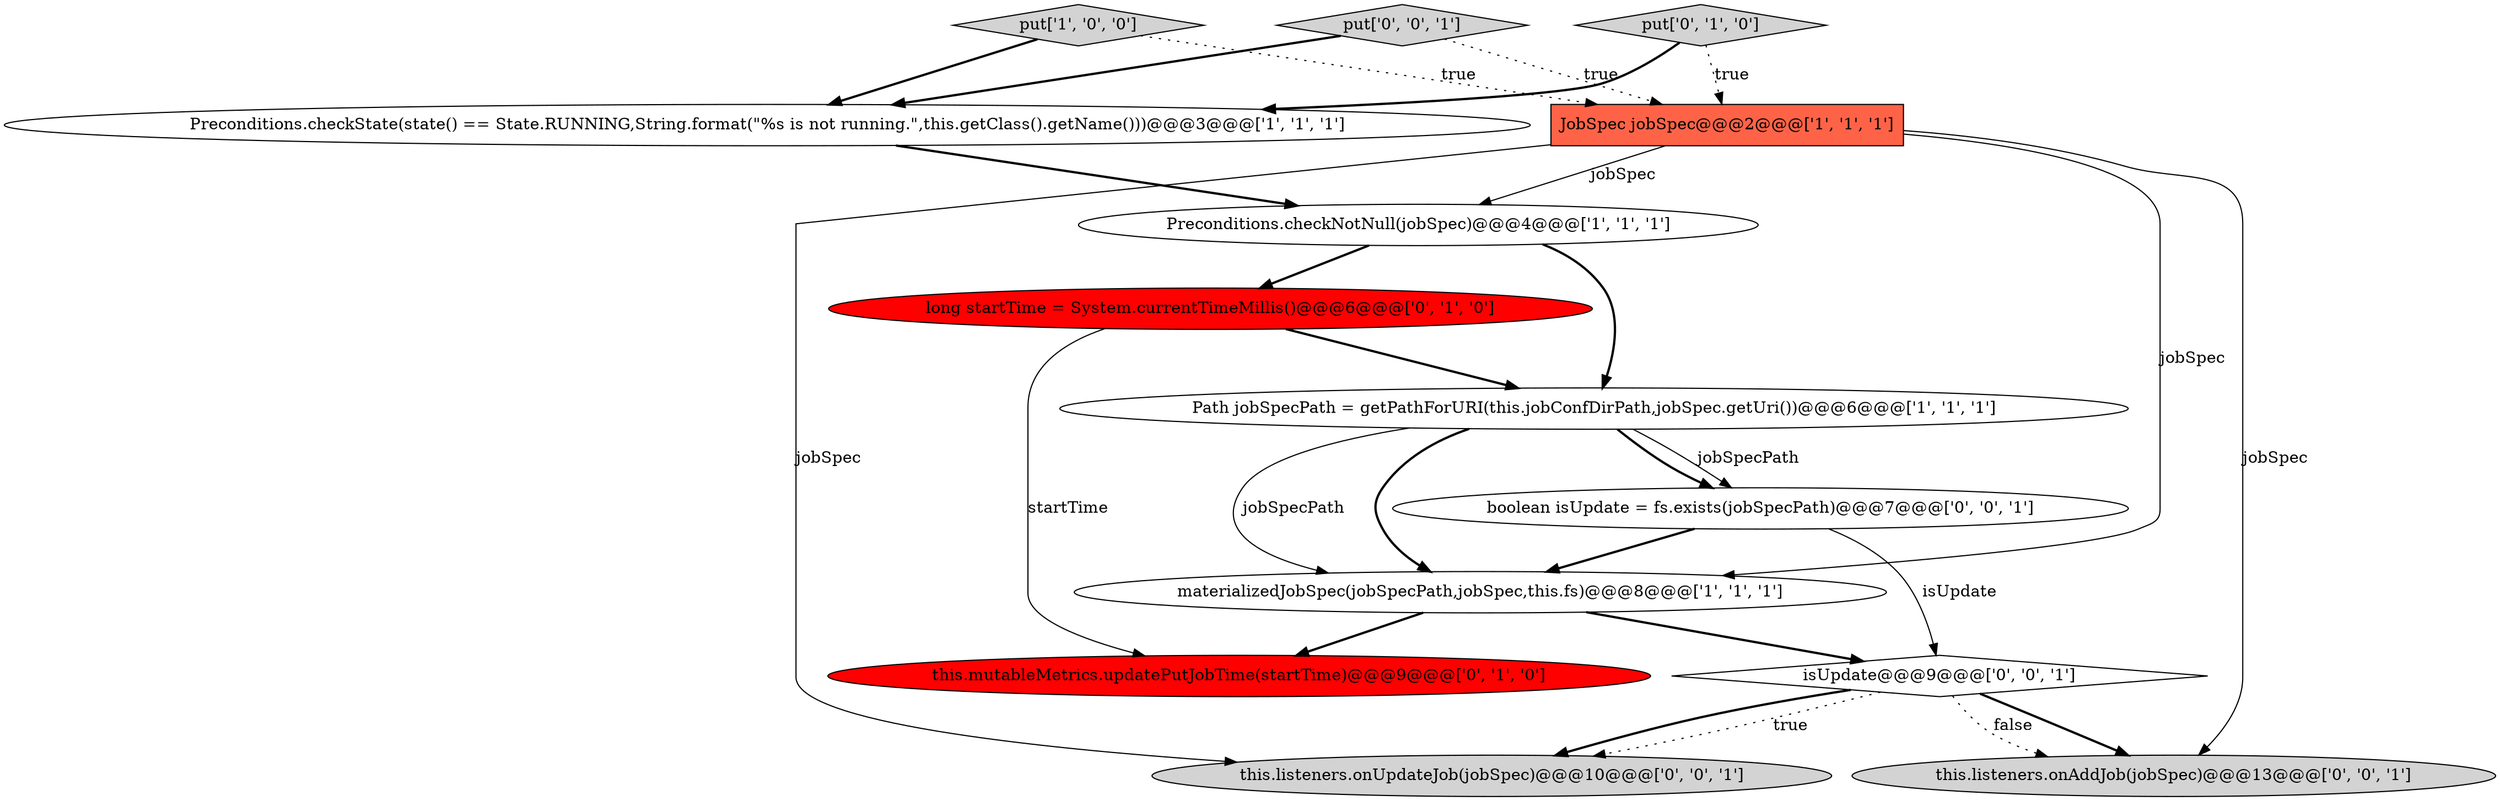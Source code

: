 digraph {
13 [style = filled, label = "boolean isUpdate = fs.exists(jobSpecPath)@@@7@@@['0', '0', '1']", fillcolor = white, shape = ellipse image = "AAA0AAABBB3BBB"];
6 [style = filled, label = "long startTime = System.currentTimeMillis()@@@6@@@['0', '1', '0']", fillcolor = red, shape = ellipse image = "AAA1AAABBB2BBB"];
10 [style = filled, label = "this.listeners.onAddJob(jobSpec)@@@13@@@['0', '0', '1']", fillcolor = lightgray, shape = ellipse image = "AAA0AAABBB3BBB"];
5 [style = filled, label = "JobSpec jobSpec@@@2@@@['1', '1', '1']", fillcolor = tomato, shape = box image = "AAA0AAABBB1BBB"];
4 [style = filled, label = "Preconditions.checkState(state() == State.RUNNING,String.format(\"%s is not running.\",this.getClass().getName()))@@@3@@@['1', '1', '1']", fillcolor = white, shape = ellipse image = "AAA0AAABBB1BBB"];
9 [style = filled, label = "this.listeners.onUpdateJob(jobSpec)@@@10@@@['0', '0', '1']", fillcolor = lightgray, shape = ellipse image = "AAA0AAABBB3BBB"];
8 [style = filled, label = "this.mutableMetrics.updatePutJobTime(startTime)@@@9@@@['0', '1', '0']", fillcolor = red, shape = ellipse image = "AAA1AAABBB2BBB"];
3 [style = filled, label = "Preconditions.checkNotNull(jobSpec)@@@4@@@['1', '1', '1']", fillcolor = white, shape = ellipse image = "AAA0AAABBB1BBB"];
1 [style = filled, label = "materializedJobSpec(jobSpecPath,jobSpec,this.fs)@@@8@@@['1', '1', '1']", fillcolor = white, shape = ellipse image = "AAA0AAABBB1BBB"];
2 [style = filled, label = "put['1', '0', '0']", fillcolor = lightgray, shape = diamond image = "AAA0AAABBB1BBB"];
7 [style = filled, label = "put['0', '1', '0']", fillcolor = lightgray, shape = diamond image = "AAA0AAABBB2BBB"];
0 [style = filled, label = "Path jobSpecPath = getPathForURI(this.jobConfDirPath,jobSpec.getUri())@@@6@@@['1', '1', '1']", fillcolor = white, shape = ellipse image = "AAA0AAABBB1BBB"];
11 [style = filled, label = "isUpdate@@@9@@@['0', '0', '1']", fillcolor = white, shape = diamond image = "AAA0AAABBB3BBB"];
12 [style = filled, label = "put['0', '0', '1']", fillcolor = lightgray, shape = diamond image = "AAA0AAABBB3BBB"];
4->3 [style = bold, label=""];
5->9 [style = solid, label="jobSpec"];
1->8 [style = bold, label=""];
0->13 [style = bold, label=""];
5->10 [style = solid, label="jobSpec"];
3->6 [style = bold, label=""];
11->9 [style = dotted, label="true"];
6->0 [style = bold, label=""];
7->4 [style = bold, label=""];
5->3 [style = solid, label="jobSpec"];
11->9 [style = bold, label=""];
2->4 [style = bold, label=""];
13->1 [style = bold, label=""];
3->0 [style = bold, label=""];
13->11 [style = solid, label="isUpdate"];
0->13 [style = solid, label="jobSpecPath"];
1->11 [style = bold, label=""];
7->5 [style = dotted, label="true"];
0->1 [style = solid, label="jobSpecPath"];
6->8 [style = solid, label="startTime"];
12->4 [style = bold, label=""];
12->5 [style = dotted, label="true"];
11->10 [style = bold, label=""];
0->1 [style = bold, label=""];
2->5 [style = dotted, label="true"];
11->10 [style = dotted, label="false"];
5->1 [style = solid, label="jobSpec"];
}
